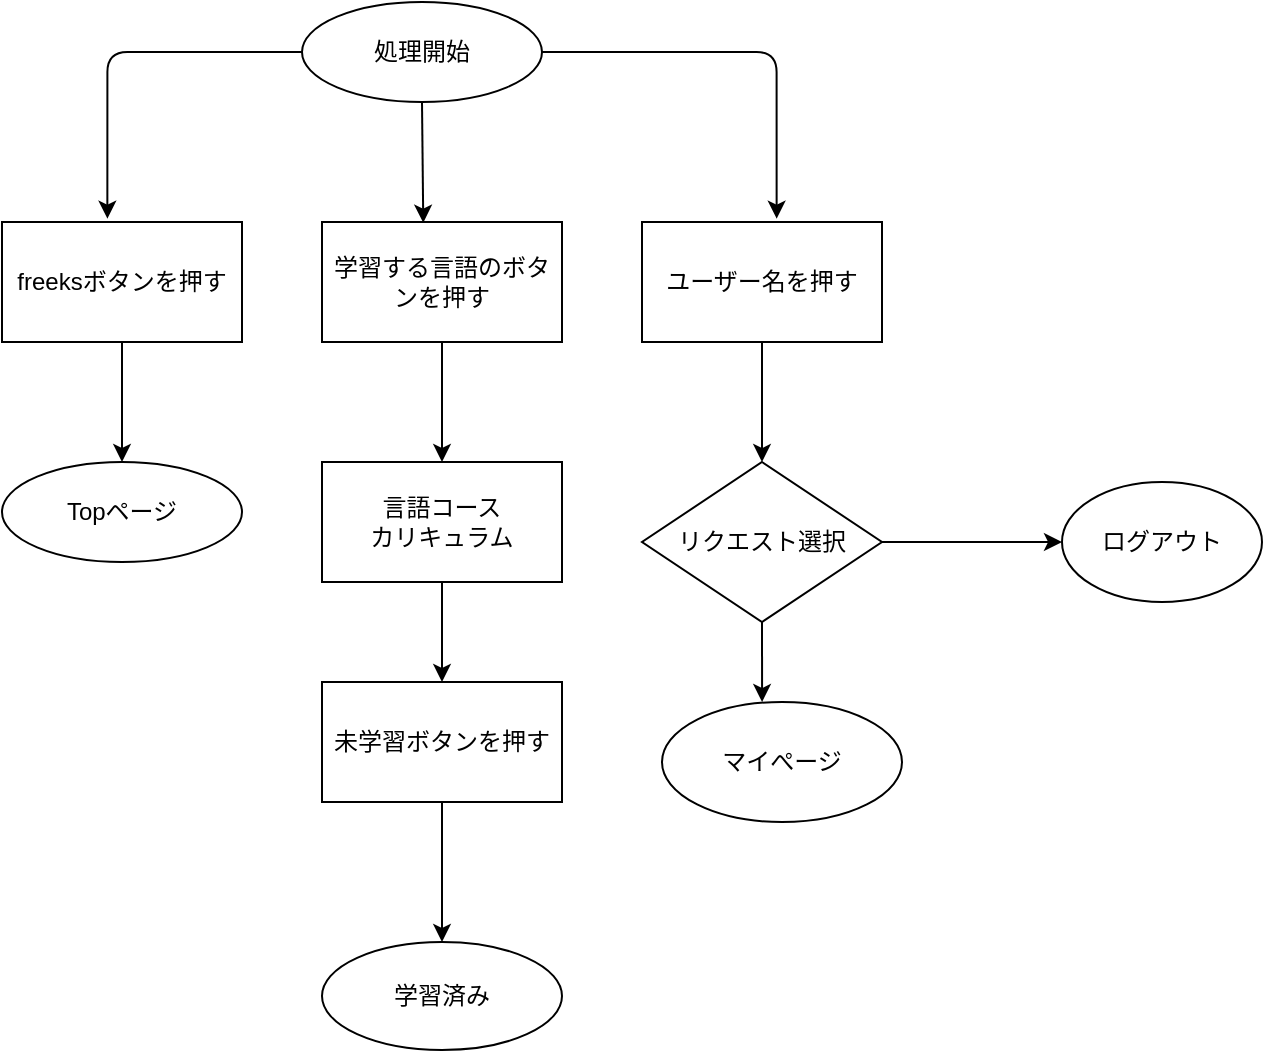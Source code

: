 <mxfile>
    <diagram id="N-49LtuZMOEPEUllZYIc" name="ページ1">
        <mxGraphModel dx="564" dy="1591" grid="1" gridSize="10" guides="1" tooltips="1" connect="1" arrows="1" fold="1" page="1" pageScale="1" pageWidth="827" pageHeight="1169" math="0" shadow="0">
            <root>
                <mxCell id="0"/>
                <mxCell id="1" parent="0"/>
                <mxCell id="14" style="edgeStyle=none;html=1;exitX=0.5;exitY=1;exitDx=0;exitDy=0;entryX=0.422;entryY=0.006;entryDx=0;entryDy=0;entryPerimeter=0;" edge="1" parent="1" source="2" target="9">
                    <mxGeometry relative="1" as="geometry"/>
                </mxCell>
                <mxCell id="15" style="edgeStyle=orthogonalEdgeStyle;html=1;exitX=0;exitY=0.5;exitDx=0;exitDy=0;entryX=0.439;entryY=-0.028;entryDx=0;entryDy=0;entryPerimeter=0;" edge="1" parent="1" source="2" target="3">
                    <mxGeometry relative="1" as="geometry"/>
                </mxCell>
                <mxCell id="16" style="edgeStyle=orthogonalEdgeStyle;html=1;exitX=1;exitY=0.5;exitDx=0;exitDy=0;entryX=0.561;entryY=-0.028;entryDx=0;entryDy=0;entryPerimeter=0;" edge="1" parent="1" source="2" target="5">
                    <mxGeometry relative="1" as="geometry"/>
                </mxCell>
                <mxCell id="2" value="処理開始" style="ellipse;whiteSpace=wrap;html=1;" vertex="1" parent="1">
                    <mxGeometry x="190" y="-1150" width="120" height="50" as="geometry"/>
                </mxCell>
                <mxCell id="19" style="edgeStyle=none;html=1;exitX=0.5;exitY=1;exitDx=0;exitDy=0;entryX=0.5;entryY=0;entryDx=0;entryDy=0;" edge="1" parent="1" source="3" target="4">
                    <mxGeometry relative="1" as="geometry"/>
                </mxCell>
                <mxCell id="3" value="freeksボタンを押す" style="rounded=0;whiteSpace=wrap;html=1;" vertex="1" parent="1">
                    <mxGeometry x="40" y="-1040" width="120" height="60" as="geometry"/>
                </mxCell>
                <mxCell id="4" value="Topページ" style="ellipse;whiteSpace=wrap;html=1;" vertex="1" parent="1">
                    <mxGeometry x="40" y="-920" width="120" height="50" as="geometry"/>
                </mxCell>
                <mxCell id="17" style="html=1;exitX=0.5;exitY=1;exitDx=0;exitDy=0;entryX=0.5;entryY=0;entryDx=0;entryDy=0;" edge="1" parent="1" source="5" target="6">
                    <mxGeometry relative="1" as="geometry"/>
                </mxCell>
                <mxCell id="5" value="ユーザー名を押す" style="rounded=0;whiteSpace=wrap;html=1;" vertex="1" parent="1">
                    <mxGeometry x="360" y="-1040" width="120" height="60" as="geometry"/>
                </mxCell>
                <mxCell id="20" style="edgeStyle=none;html=1;exitX=0.5;exitY=1;exitDx=0;exitDy=0;entryX=0.417;entryY=0;entryDx=0;entryDy=0;entryPerimeter=0;" edge="1" parent="1" source="6" target="7">
                    <mxGeometry relative="1" as="geometry"/>
                </mxCell>
                <mxCell id="23" value="" style="edgeStyle=none;html=1;" edge="1" parent="1" source="6" target="8">
                    <mxGeometry relative="1" as="geometry"/>
                </mxCell>
                <mxCell id="6" value="リクエスト選択" style="rhombus;whiteSpace=wrap;html=1;" vertex="1" parent="1">
                    <mxGeometry x="360" y="-920" width="120" height="80" as="geometry"/>
                </mxCell>
                <mxCell id="7" value="マイぺージ" style="ellipse;whiteSpace=wrap;html=1;" vertex="1" parent="1">
                    <mxGeometry x="370" y="-800" width="120" height="60" as="geometry"/>
                </mxCell>
                <mxCell id="8" value="ログアウト" style="ellipse;whiteSpace=wrap;html=1;" vertex="1" parent="1">
                    <mxGeometry x="570" y="-910" width="100" height="60" as="geometry"/>
                </mxCell>
                <mxCell id="18" style="edgeStyle=none;html=1;exitX=0.5;exitY=1;exitDx=0;exitDy=0;entryX=0.5;entryY=0;entryDx=0;entryDy=0;" edge="1" parent="1" source="9" target="10">
                    <mxGeometry relative="1" as="geometry"/>
                </mxCell>
                <mxCell id="9" value="学習する言語のボタンを押す" style="rounded=0;whiteSpace=wrap;html=1;" vertex="1" parent="1">
                    <mxGeometry x="200" y="-1040" width="120" height="60" as="geometry"/>
                </mxCell>
                <mxCell id="21" style="edgeStyle=none;html=1;exitX=0.5;exitY=1;exitDx=0;exitDy=0;entryX=0.5;entryY=0;entryDx=0;entryDy=0;" edge="1" parent="1" source="10" target="13">
                    <mxGeometry relative="1" as="geometry"/>
                </mxCell>
                <mxCell id="10" value="言語コース&lt;br&gt;カリキュラム" style="rounded=0;whiteSpace=wrap;html=1;" vertex="1" parent="1">
                    <mxGeometry x="200" y="-920" width="120" height="60" as="geometry"/>
                </mxCell>
                <mxCell id="12" value="学習済み" style="ellipse;whiteSpace=wrap;html=1;" vertex="1" parent="1">
                    <mxGeometry x="200" y="-680" width="120" height="54" as="geometry"/>
                </mxCell>
                <mxCell id="22" style="edgeStyle=none;html=1;exitX=0.5;exitY=1;exitDx=0;exitDy=0;entryX=0.5;entryY=0;entryDx=0;entryDy=0;" edge="1" parent="1" source="13" target="12">
                    <mxGeometry relative="1" as="geometry"/>
                </mxCell>
                <mxCell id="13" value="未学習ボタンを押す" style="rounded=0;whiteSpace=wrap;html=1;" vertex="1" parent="1">
                    <mxGeometry x="200" y="-810" width="120" height="60" as="geometry"/>
                </mxCell>
            </root>
        </mxGraphModel>
    </diagram>
</mxfile>